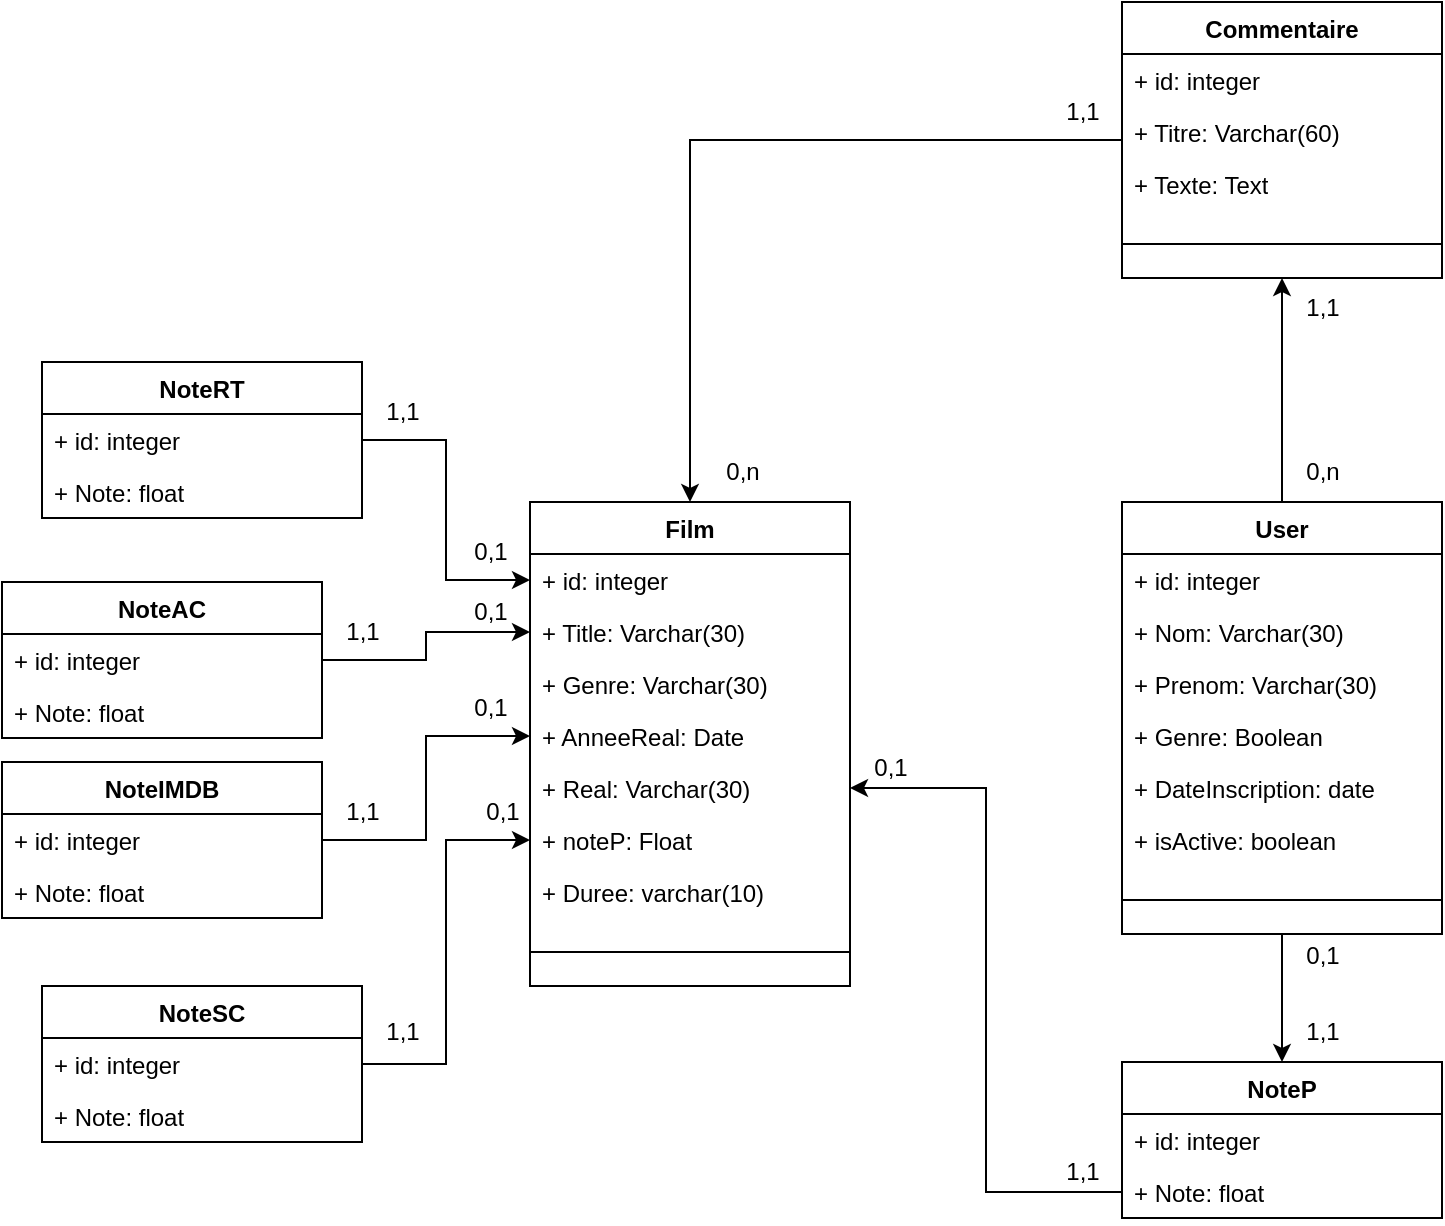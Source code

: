 <mxfile>
    <diagram id="C5RBs43oDa-KdzZeNtuy" name="Page-1">
        <mxGraphModel dx="798" dy="1732" grid="1" gridSize="10" guides="1" tooltips="1" connect="1" arrows="1" fold="1" page="1" pageScale="1" pageWidth="827" pageHeight="1169" math="0" shadow="0">
            <root>
                <mxCell id="WIyWlLk6GJQsqaUBKTNV-0"/>
                <mxCell id="WIyWlLk6GJQsqaUBKTNV-1" parent="WIyWlLk6GJQsqaUBKTNV-0"/>
                <mxCell id="wfhNZ5al2BMCqIGUP_ym-22" value="Film" style="swimlane;fontStyle=1;align=center;verticalAlign=top;childLayout=stackLayout;horizontal=1;startSize=26;horizontalStack=0;resizeParent=1;resizeParentMax=0;resizeLast=0;collapsible=1;marginBottom=0;whiteSpace=wrap;html=1;" parent="WIyWlLk6GJQsqaUBKTNV-1" vertex="1">
                    <mxGeometry x="334" y="60" width="160" height="242" as="geometry"/>
                </mxCell>
                <mxCell id="wfhNZ5al2BMCqIGUP_ym-23" value="+ id: integer&lt;div&gt;&lt;br&gt;&lt;/div&gt;" style="text;strokeColor=none;fillColor=none;align=left;verticalAlign=top;spacingLeft=4;spacingRight=4;overflow=hidden;rotatable=0;points=[[0,0.5],[1,0.5]];portConstraint=eastwest;whiteSpace=wrap;html=1;" parent="wfhNZ5al2BMCqIGUP_ym-22" vertex="1">
                    <mxGeometry y="26" width="160" height="26" as="geometry"/>
                </mxCell>
                <mxCell id="wfhNZ5al2BMCqIGUP_ym-27" value="+ Title: Varchar(30)&lt;div&gt;&lt;br&gt;&lt;/div&gt;" style="text;strokeColor=none;fillColor=none;align=left;verticalAlign=top;spacingLeft=4;spacingRight=4;overflow=hidden;rotatable=0;points=[[0,0.5],[1,0.5]];portConstraint=eastwest;whiteSpace=wrap;html=1;" parent="wfhNZ5al2BMCqIGUP_ym-22" vertex="1">
                    <mxGeometry y="52" width="160" height="26" as="geometry"/>
                </mxCell>
                <mxCell id="wfhNZ5al2BMCqIGUP_ym-28" value="+ Genre: Varchar(30)&lt;div&gt;&lt;br&gt;&lt;/div&gt;" style="text;strokeColor=none;fillColor=none;align=left;verticalAlign=top;spacingLeft=4;spacingRight=4;overflow=hidden;rotatable=0;points=[[0,0.5],[1,0.5]];portConstraint=eastwest;whiteSpace=wrap;html=1;" parent="wfhNZ5al2BMCqIGUP_ym-22" vertex="1">
                    <mxGeometry y="78" width="160" height="26" as="geometry"/>
                </mxCell>
                <mxCell id="wfhNZ5al2BMCqIGUP_ym-29" value="+ AnneeReal: Date&lt;div&gt;&lt;br&gt;&lt;/div&gt;" style="text;strokeColor=none;fillColor=none;align=left;verticalAlign=top;spacingLeft=4;spacingRight=4;overflow=hidden;rotatable=0;points=[[0,0.5],[1,0.5]];portConstraint=eastwest;whiteSpace=wrap;html=1;" parent="wfhNZ5al2BMCqIGUP_ym-22" vertex="1">
                    <mxGeometry y="104" width="160" height="26" as="geometry"/>
                </mxCell>
                <mxCell id="wfhNZ5al2BMCqIGUP_ym-30" value="+ Real: Varchar(30)&lt;div&gt;&lt;br&gt;&lt;/div&gt;" style="text;strokeColor=none;fillColor=none;align=left;verticalAlign=top;spacingLeft=4;spacingRight=4;overflow=hidden;rotatable=0;points=[[0,0.5],[1,0.5]];portConstraint=eastwest;whiteSpace=wrap;html=1;" parent="wfhNZ5al2BMCqIGUP_ym-22" vertex="1">
                    <mxGeometry y="130" width="160" height="26" as="geometry"/>
                </mxCell>
                <mxCell id="wfhNZ5al2BMCqIGUP_ym-31" value="+ noteP: Float" style="text;strokeColor=none;fillColor=none;align=left;verticalAlign=top;spacingLeft=4;spacingRight=4;overflow=hidden;rotatable=0;points=[[0,0.5],[1,0.5]];portConstraint=eastwest;whiteSpace=wrap;html=1;" vertex="1" parent="wfhNZ5al2BMCqIGUP_ym-22">
                    <mxGeometry y="156" width="160" height="26" as="geometry"/>
                </mxCell>
                <mxCell id="1" value="+ Duree: varchar(10)&lt;div&gt;&lt;br&gt;&lt;/div&gt;" style="text;strokeColor=none;fillColor=none;align=left;verticalAlign=top;spacingLeft=4;spacingRight=4;overflow=hidden;rotatable=0;points=[[0,0.5],[1,0.5]];portConstraint=eastwest;whiteSpace=wrap;html=1;" vertex="1" parent="wfhNZ5al2BMCqIGUP_ym-22">
                    <mxGeometry y="182" width="160" height="26" as="geometry"/>
                </mxCell>
                <mxCell id="wfhNZ5al2BMCqIGUP_ym-24" value="" style="line;strokeWidth=1;fillColor=none;align=left;verticalAlign=middle;spacingTop=-1;spacingLeft=3;spacingRight=3;rotatable=0;labelPosition=right;points=[];portConstraint=eastwest;strokeColor=inherit;" parent="wfhNZ5al2BMCqIGUP_ym-22" vertex="1">
                    <mxGeometry y="208" width="160" height="34" as="geometry"/>
                </mxCell>
                <mxCell id="wfhNZ5al2BMCqIGUP_ym-32" value="NoteIMDB" style="swimlane;fontStyle=1;align=center;verticalAlign=top;childLayout=stackLayout;horizontal=1;startSize=26;horizontalStack=0;resizeParent=1;resizeParentMax=0;resizeLast=0;collapsible=1;marginBottom=0;whiteSpace=wrap;html=1;" vertex="1" parent="WIyWlLk6GJQsqaUBKTNV-1">
                    <mxGeometry x="70" y="190" width="160" height="78" as="geometry"/>
                </mxCell>
                <mxCell id="wfhNZ5al2BMCqIGUP_ym-36" value="+ id: integer" style="text;strokeColor=none;fillColor=none;align=left;verticalAlign=top;spacingLeft=4;spacingRight=4;overflow=hidden;rotatable=0;points=[[0,0.5],[1,0.5]];portConstraint=eastwest;whiteSpace=wrap;html=1;" vertex="1" parent="wfhNZ5al2BMCqIGUP_ym-32">
                    <mxGeometry y="26" width="160" height="26" as="geometry"/>
                </mxCell>
                <mxCell id="wfhNZ5al2BMCqIGUP_ym-33" value="+ Note: float" style="text;strokeColor=none;fillColor=none;align=left;verticalAlign=top;spacingLeft=4;spacingRight=4;overflow=hidden;rotatable=0;points=[[0,0.5],[1,0.5]];portConstraint=eastwest;whiteSpace=wrap;html=1;" vertex="1" parent="wfhNZ5al2BMCqIGUP_ym-32">
                    <mxGeometry y="52" width="160" height="26" as="geometry"/>
                </mxCell>
                <mxCell id="wfhNZ5al2BMCqIGUP_ym-37" value="NoteSC" style="swimlane;fontStyle=1;align=center;verticalAlign=top;childLayout=stackLayout;horizontal=1;startSize=26;horizontalStack=0;resizeParent=1;resizeParentMax=0;resizeLast=0;collapsible=1;marginBottom=0;whiteSpace=wrap;html=1;" vertex="1" parent="WIyWlLk6GJQsqaUBKTNV-1">
                    <mxGeometry x="90" y="302" width="160" height="78" as="geometry"/>
                </mxCell>
                <mxCell id="wfhNZ5al2BMCqIGUP_ym-38" value="+ id: integer" style="text;strokeColor=none;fillColor=none;align=left;verticalAlign=top;spacingLeft=4;spacingRight=4;overflow=hidden;rotatable=0;points=[[0,0.5],[1,0.5]];portConstraint=eastwest;whiteSpace=wrap;html=1;" vertex="1" parent="wfhNZ5al2BMCqIGUP_ym-37">
                    <mxGeometry y="26" width="160" height="26" as="geometry"/>
                </mxCell>
                <mxCell id="wfhNZ5al2BMCqIGUP_ym-39" value="+ Note: float" style="text;strokeColor=none;fillColor=none;align=left;verticalAlign=top;spacingLeft=4;spacingRight=4;overflow=hidden;rotatable=0;points=[[0,0.5],[1,0.5]];portConstraint=eastwest;whiteSpace=wrap;html=1;" vertex="1" parent="wfhNZ5al2BMCqIGUP_ym-37">
                    <mxGeometry y="52" width="160" height="26" as="geometry"/>
                </mxCell>
                <mxCell id="wfhNZ5al2BMCqIGUP_ym-40" value="NoteAC" style="swimlane;fontStyle=1;align=center;verticalAlign=top;childLayout=stackLayout;horizontal=1;startSize=26;horizontalStack=0;resizeParent=1;resizeParentMax=0;resizeLast=0;collapsible=1;marginBottom=0;whiteSpace=wrap;html=1;" vertex="1" parent="WIyWlLk6GJQsqaUBKTNV-1">
                    <mxGeometry x="70" y="100" width="160" height="78" as="geometry"/>
                </mxCell>
                <mxCell id="wfhNZ5al2BMCqIGUP_ym-41" value="+ id: integer" style="text;strokeColor=none;fillColor=none;align=left;verticalAlign=top;spacingLeft=4;spacingRight=4;overflow=hidden;rotatable=0;points=[[0,0.5],[1,0.5]];portConstraint=eastwest;whiteSpace=wrap;html=1;" vertex="1" parent="wfhNZ5al2BMCqIGUP_ym-40">
                    <mxGeometry y="26" width="160" height="26" as="geometry"/>
                </mxCell>
                <mxCell id="wfhNZ5al2BMCqIGUP_ym-42" value="+ Note: float" style="text;strokeColor=none;fillColor=none;align=left;verticalAlign=top;spacingLeft=4;spacingRight=4;overflow=hidden;rotatable=0;points=[[0,0.5],[1,0.5]];portConstraint=eastwest;whiteSpace=wrap;html=1;" vertex="1" parent="wfhNZ5al2BMCqIGUP_ym-40">
                    <mxGeometry y="52" width="160" height="26" as="geometry"/>
                </mxCell>
                <mxCell id="wfhNZ5al2BMCqIGUP_ym-43" value="NoteRT" style="swimlane;fontStyle=1;align=center;verticalAlign=top;childLayout=stackLayout;horizontal=1;startSize=26;horizontalStack=0;resizeParent=1;resizeParentMax=0;resizeLast=0;collapsible=1;marginBottom=0;whiteSpace=wrap;html=1;" vertex="1" parent="WIyWlLk6GJQsqaUBKTNV-1">
                    <mxGeometry x="90" y="-10" width="160" height="78" as="geometry"/>
                </mxCell>
                <mxCell id="wfhNZ5al2BMCqIGUP_ym-44" value="+ id: integer" style="text;strokeColor=none;fillColor=none;align=left;verticalAlign=top;spacingLeft=4;spacingRight=4;overflow=hidden;rotatable=0;points=[[0,0.5],[1,0.5]];portConstraint=eastwest;whiteSpace=wrap;html=1;" vertex="1" parent="wfhNZ5al2BMCqIGUP_ym-43">
                    <mxGeometry y="26" width="160" height="26" as="geometry"/>
                </mxCell>
                <mxCell id="wfhNZ5al2BMCqIGUP_ym-45" value="+ Note: float" style="text;strokeColor=none;fillColor=none;align=left;verticalAlign=top;spacingLeft=4;spacingRight=4;overflow=hidden;rotatable=0;points=[[0,0.5],[1,0.5]];portConstraint=eastwest;whiteSpace=wrap;html=1;" vertex="1" parent="wfhNZ5al2BMCqIGUP_ym-43">
                    <mxGeometry y="52" width="160" height="26" as="geometry"/>
                </mxCell>
                <mxCell id="wfhNZ5al2BMCqIGUP_ym-47" style="edgeStyle=orthogonalEdgeStyle;rounded=0;orthogonalLoop=1;jettySize=auto;html=1;exitX=1;exitY=0.5;exitDx=0;exitDy=0;entryX=0;entryY=0.5;entryDx=0;entryDy=0;" edge="1" parent="WIyWlLk6GJQsqaUBKTNV-1" source="wfhNZ5al2BMCqIGUP_ym-44" target="wfhNZ5al2BMCqIGUP_ym-23">
                    <mxGeometry relative="1" as="geometry"/>
                </mxCell>
                <mxCell id="wfhNZ5al2BMCqIGUP_ym-48" style="edgeStyle=orthogonalEdgeStyle;rounded=0;orthogonalLoop=1;jettySize=auto;html=1;exitX=1;exitY=0.5;exitDx=0;exitDy=0;entryX=0;entryY=0.5;entryDx=0;entryDy=0;" edge="1" parent="WIyWlLk6GJQsqaUBKTNV-1" source="wfhNZ5al2BMCqIGUP_ym-41" target="wfhNZ5al2BMCqIGUP_ym-27">
                    <mxGeometry relative="1" as="geometry"/>
                </mxCell>
                <mxCell id="wfhNZ5al2BMCqIGUP_ym-49" style="edgeStyle=orthogonalEdgeStyle;rounded=0;orthogonalLoop=1;jettySize=auto;html=1;exitX=1;exitY=0.5;exitDx=0;exitDy=0;entryX=0;entryY=0.5;entryDx=0;entryDy=0;" edge="1" parent="WIyWlLk6GJQsqaUBKTNV-1" source="wfhNZ5al2BMCqIGUP_ym-36" target="wfhNZ5al2BMCqIGUP_ym-29">
                    <mxGeometry relative="1" as="geometry"/>
                </mxCell>
                <mxCell id="wfhNZ5al2BMCqIGUP_ym-50" style="edgeStyle=orthogonalEdgeStyle;rounded=0;orthogonalLoop=1;jettySize=auto;html=1;exitX=1;exitY=0.5;exitDx=0;exitDy=0;entryX=0;entryY=0.5;entryDx=0;entryDy=0;" edge="1" parent="WIyWlLk6GJQsqaUBKTNV-1" source="wfhNZ5al2BMCqIGUP_ym-38" target="wfhNZ5al2BMCqIGUP_ym-31">
                    <mxGeometry relative="1" as="geometry"/>
                </mxCell>
                <mxCell id="13" style="edgeStyle=none;html=1;exitX=0.5;exitY=1;exitDx=0;exitDy=0;entryX=0.5;entryY=0;entryDx=0;entryDy=0;" edge="1" parent="WIyWlLk6GJQsqaUBKTNV-1" source="wfhNZ5al2BMCqIGUP_ym-51" target="10">
                    <mxGeometry relative="1" as="geometry"/>
                </mxCell>
                <mxCell id="16" style="edgeStyle=orthogonalEdgeStyle;rounded=0;html=1;exitX=0.5;exitY=0;exitDx=0;exitDy=0;entryX=0.5;entryY=1;entryDx=0;entryDy=0;" edge="1" parent="WIyWlLk6GJQsqaUBKTNV-1" source="wfhNZ5al2BMCqIGUP_ym-51" target="2">
                    <mxGeometry relative="1" as="geometry"/>
                </mxCell>
                <mxCell id="wfhNZ5al2BMCqIGUP_ym-51" value="User" style="swimlane;fontStyle=1;align=center;verticalAlign=top;childLayout=stackLayout;horizontal=1;startSize=26;horizontalStack=0;resizeParent=1;resizeParentMax=0;resizeLast=0;collapsible=1;marginBottom=0;whiteSpace=wrap;html=1;" vertex="1" parent="WIyWlLk6GJQsqaUBKTNV-1">
                    <mxGeometry x="630" y="60" width="160" height="216" as="geometry"/>
                </mxCell>
                <mxCell id="wfhNZ5al2BMCqIGUP_ym-52" value="+ id: integer&lt;div&gt;&lt;br&gt;&lt;/div&gt;" style="text;strokeColor=none;fillColor=none;align=left;verticalAlign=top;spacingLeft=4;spacingRight=4;overflow=hidden;rotatable=0;points=[[0,0.5],[1,0.5]];portConstraint=eastwest;whiteSpace=wrap;html=1;" vertex="1" parent="wfhNZ5al2BMCqIGUP_ym-51">
                    <mxGeometry y="26" width="160" height="26" as="geometry"/>
                </mxCell>
                <mxCell id="wfhNZ5al2BMCqIGUP_ym-53" value="+ Nom: Varchar(30)&lt;div&gt;&lt;br&gt;&lt;/div&gt;" style="text;strokeColor=none;fillColor=none;align=left;verticalAlign=top;spacingLeft=4;spacingRight=4;overflow=hidden;rotatable=0;points=[[0,0.5],[1,0.5]];portConstraint=eastwest;whiteSpace=wrap;html=1;" vertex="1" parent="wfhNZ5al2BMCqIGUP_ym-51">
                    <mxGeometry y="52" width="160" height="26" as="geometry"/>
                </mxCell>
                <mxCell id="wfhNZ5al2BMCqIGUP_ym-55" value="+ Prenom: Varchar(30)" style="text;strokeColor=none;fillColor=none;align=left;verticalAlign=top;spacingLeft=4;spacingRight=4;overflow=hidden;rotatable=0;points=[[0,0.5],[1,0.5]];portConstraint=eastwest;whiteSpace=wrap;html=1;" vertex="1" parent="wfhNZ5al2BMCqIGUP_ym-51">
                    <mxGeometry y="78" width="160" height="26" as="geometry"/>
                </mxCell>
                <mxCell id="wfhNZ5al2BMCqIGUP_ym-54" value="+ Genre: Boolean" style="text;strokeColor=none;fillColor=none;align=left;verticalAlign=top;spacingLeft=4;spacingRight=4;overflow=hidden;rotatable=0;points=[[0,0.5],[1,0.5]];portConstraint=eastwest;whiteSpace=wrap;html=1;" vertex="1" parent="wfhNZ5al2BMCqIGUP_ym-51">
                    <mxGeometry y="104" width="160" height="26" as="geometry"/>
                </mxCell>
                <mxCell id="wfhNZ5al2BMCqIGUP_ym-56" value="+ DateInscription: date&lt;div&gt;&lt;br&gt;&lt;/div&gt;" style="text;strokeColor=none;fillColor=none;align=left;verticalAlign=top;spacingLeft=4;spacingRight=4;overflow=hidden;rotatable=0;points=[[0,0.5],[1,0.5]];portConstraint=eastwest;whiteSpace=wrap;html=1;" vertex="1" parent="wfhNZ5al2BMCqIGUP_ym-51">
                    <mxGeometry y="130" width="160" height="26" as="geometry"/>
                </mxCell>
                <mxCell id="wfhNZ5al2BMCqIGUP_ym-57" value="+ isActive: boolean" style="text;strokeColor=none;fillColor=none;align=left;verticalAlign=top;spacingLeft=4;spacingRight=4;overflow=hidden;rotatable=0;points=[[0,0.5],[1,0.5]];portConstraint=eastwest;whiteSpace=wrap;html=1;" vertex="1" parent="wfhNZ5al2BMCqIGUP_ym-51">
                    <mxGeometry y="156" width="160" height="26" as="geometry"/>
                </mxCell>
                <mxCell id="wfhNZ5al2BMCqIGUP_ym-58" value="" style="line;strokeWidth=1;fillColor=none;align=left;verticalAlign=middle;spacingTop=-1;spacingLeft=3;spacingRight=3;rotatable=0;labelPosition=right;points=[];portConstraint=eastwest;strokeColor=inherit;" vertex="1" parent="wfhNZ5al2BMCqIGUP_ym-51">
                    <mxGeometry y="182" width="160" height="34" as="geometry"/>
                </mxCell>
                <mxCell id="17" style="edgeStyle=orthogonalEdgeStyle;rounded=0;html=1;" edge="1" parent="WIyWlLk6GJQsqaUBKTNV-1" source="2" target="wfhNZ5al2BMCqIGUP_ym-22">
                    <mxGeometry relative="1" as="geometry"/>
                </mxCell>
                <mxCell id="2" value="Commentaire" style="swimlane;fontStyle=1;align=center;verticalAlign=top;childLayout=stackLayout;horizontal=1;startSize=26;horizontalStack=0;resizeParent=1;resizeParentMax=0;resizeLast=0;collapsible=1;marginBottom=0;whiteSpace=wrap;html=1;" vertex="1" parent="WIyWlLk6GJQsqaUBKTNV-1">
                    <mxGeometry x="630" y="-190" width="160" height="138" as="geometry"/>
                </mxCell>
                <mxCell id="3" value="+ id: integer&lt;div&gt;&lt;br&gt;&lt;/div&gt;" style="text;strokeColor=none;fillColor=none;align=left;verticalAlign=top;spacingLeft=4;spacingRight=4;overflow=hidden;rotatable=0;points=[[0,0.5],[1,0.5]];portConstraint=eastwest;whiteSpace=wrap;html=1;" vertex="1" parent="2">
                    <mxGeometry y="26" width="160" height="26" as="geometry"/>
                </mxCell>
                <mxCell id="4" value="+ Titre: Varchar(60)&lt;div&gt;&lt;br&gt;&lt;/div&gt;" style="text;strokeColor=none;fillColor=none;align=left;verticalAlign=top;spacingLeft=4;spacingRight=4;overflow=hidden;rotatable=0;points=[[0,0.5],[1,0.5]];portConstraint=eastwest;whiteSpace=wrap;html=1;" vertex="1" parent="2">
                    <mxGeometry y="52" width="160" height="26" as="geometry"/>
                </mxCell>
                <mxCell id="5" value="+ Texte: Text" style="text;strokeColor=none;fillColor=none;align=left;verticalAlign=top;spacingLeft=4;spacingRight=4;overflow=hidden;rotatable=0;points=[[0,0.5],[1,0.5]];portConstraint=eastwest;whiteSpace=wrap;html=1;" vertex="1" parent="2">
                    <mxGeometry y="78" width="160" height="26" as="geometry"/>
                </mxCell>
                <mxCell id="9" value="" style="line;strokeWidth=1;fillColor=none;align=left;verticalAlign=middle;spacingTop=-1;spacingLeft=3;spacingRight=3;rotatable=0;labelPosition=right;points=[];portConstraint=eastwest;strokeColor=inherit;" vertex="1" parent="2">
                    <mxGeometry y="104" width="160" height="34" as="geometry"/>
                </mxCell>
                <mxCell id="10" value="NoteP" style="swimlane;fontStyle=1;align=center;verticalAlign=top;childLayout=stackLayout;horizontal=1;startSize=26;horizontalStack=0;resizeParent=1;resizeParentMax=0;resizeLast=0;collapsible=1;marginBottom=0;whiteSpace=wrap;html=1;" vertex="1" parent="WIyWlLk6GJQsqaUBKTNV-1">
                    <mxGeometry x="630" y="340" width="160" height="78" as="geometry"/>
                </mxCell>
                <mxCell id="11" value="+ id: integer" style="text;strokeColor=none;fillColor=none;align=left;verticalAlign=top;spacingLeft=4;spacingRight=4;overflow=hidden;rotatable=0;points=[[0,0.5],[1,0.5]];portConstraint=eastwest;whiteSpace=wrap;html=1;" vertex="1" parent="10">
                    <mxGeometry y="26" width="160" height="26" as="geometry"/>
                </mxCell>
                <mxCell id="12" value="+ Note: float" style="text;strokeColor=none;fillColor=none;align=left;verticalAlign=top;spacingLeft=4;spacingRight=4;overflow=hidden;rotatable=0;points=[[0,0.5],[1,0.5]];portConstraint=eastwest;whiteSpace=wrap;html=1;" vertex="1" parent="10">
                    <mxGeometry y="52" width="160" height="26" as="geometry"/>
                </mxCell>
                <mxCell id="14" style="edgeStyle=orthogonalEdgeStyle;html=1;exitX=0;exitY=0.5;exitDx=0;exitDy=0;entryX=1;entryY=0.5;entryDx=0;entryDy=0;rounded=0;" edge="1" parent="WIyWlLk6GJQsqaUBKTNV-1" source="12" target="wfhNZ5al2BMCqIGUP_ym-30">
                    <mxGeometry relative="1" as="geometry"/>
                </mxCell>
                <mxCell id="18" value="0,n" style="text;html=1;align=center;verticalAlign=middle;resizable=0;points=[];autosize=1;strokeColor=none;fillColor=none;" vertex="1" parent="WIyWlLk6GJQsqaUBKTNV-1">
                    <mxGeometry x="710" y="30" width="40" height="30" as="geometry"/>
                </mxCell>
                <mxCell id="19" value="0,1" style="text;html=1;align=center;verticalAlign=middle;resizable=0;points=[];autosize=1;strokeColor=none;fillColor=none;" vertex="1" parent="WIyWlLk6GJQsqaUBKTNV-1">
                    <mxGeometry x="294" y="148" width="40" height="30" as="geometry"/>
                </mxCell>
                <mxCell id="20" value="0,1" style="text;html=1;align=center;verticalAlign=middle;resizable=0;points=[];autosize=1;strokeColor=none;fillColor=none;" vertex="1" parent="WIyWlLk6GJQsqaUBKTNV-1">
                    <mxGeometry x="294" y="70" width="40" height="30" as="geometry"/>
                </mxCell>
                <mxCell id="21" value="0,1" style="text;html=1;align=center;verticalAlign=middle;resizable=0;points=[];autosize=1;strokeColor=none;fillColor=none;" vertex="1" parent="WIyWlLk6GJQsqaUBKTNV-1">
                    <mxGeometry x="294" y="100" width="40" height="30" as="geometry"/>
                </mxCell>
                <mxCell id="22" value="0,1" style="text;html=1;align=center;verticalAlign=middle;resizable=0;points=[];autosize=1;strokeColor=none;fillColor=none;" vertex="1" parent="WIyWlLk6GJQsqaUBKTNV-1">
                    <mxGeometry x="300" y="200" width="40" height="30" as="geometry"/>
                </mxCell>
                <mxCell id="23" value="1,1" style="text;html=1;align=center;verticalAlign=middle;resizable=0;points=[];autosize=1;strokeColor=none;fillColor=none;" vertex="1" parent="WIyWlLk6GJQsqaUBKTNV-1">
                    <mxGeometry x="590" y="-150" width="40" height="30" as="geometry"/>
                </mxCell>
                <mxCell id="26" value="0,n" style="text;html=1;align=center;verticalAlign=middle;resizable=0;points=[];autosize=1;strokeColor=none;fillColor=none;" vertex="1" parent="WIyWlLk6GJQsqaUBKTNV-1">
                    <mxGeometry x="420" y="30" width="40" height="30" as="geometry"/>
                </mxCell>
                <mxCell id="27" value="1,1" style="text;html=1;align=center;verticalAlign=middle;resizable=0;points=[];autosize=1;strokeColor=none;fillColor=none;" vertex="1" parent="WIyWlLk6GJQsqaUBKTNV-1">
                    <mxGeometry x="710" y="-52" width="40" height="30" as="geometry"/>
                </mxCell>
                <mxCell id="28" value="0,1" style="text;html=1;align=center;verticalAlign=middle;resizable=0;points=[];autosize=1;strokeColor=none;fillColor=none;" vertex="1" parent="WIyWlLk6GJQsqaUBKTNV-1">
                    <mxGeometry x="710" y="272" width="40" height="30" as="geometry"/>
                </mxCell>
                <mxCell id="29" value="1,1" style="text;html=1;align=center;verticalAlign=middle;resizable=0;points=[];autosize=1;strokeColor=none;fillColor=none;" vertex="1" parent="WIyWlLk6GJQsqaUBKTNV-1">
                    <mxGeometry x="710" y="310" width="40" height="30" as="geometry"/>
                </mxCell>
                <mxCell id="30" value="1,1" style="text;html=1;align=center;verticalAlign=middle;resizable=0;points=[];autosize=1;strokeColor=none;fillColor=none;" vertex="1" parent="WIyWlLk6GJQsqaUBKTNV-1">
                    <mxGeometry x="590" y="380" width="40" height="30" as="geometry"/>
                </mxCell>
                <mxCell id="31" value="0,1" style="text;html=1;align=center;verticalAlign=middle;resizable=0;points=[];autosize=1;strokeColor=none;fillColor=none;" vertex="1" parent="WIyWlLk6GJQsqaUBKTNV-1">
                    <mxGeometry x="494" y="178" width="40" height="30" as="geometry"/>
                </mxCell>
                <mxCell id="33" value="1,1" style="text;html=1;align=center;verticalAlign=middle;resizable=0;points=[];autosize=1;strokeColor=none;fillColor=none;" vertex="1" parent="WIyWlLk6GJQsqaUBKTNV-1">
                    <mxGeometry x="250" y="310" width="40" height="30" as="geometry"/>
                </mxCell>
                <mxCell id="34" value="1,1" style="text;html=1;align=center;verticalAlign=middle;resizable=0;points=[];autosize=1;strokeColor=none;fillColor=none;" vertex="1" parent="WIyWlLk6GJQsqaUBKTNV-1">
                    <mxGeometry x="230" y="200" width="40" height="30" as="geometry"/>
                </mxCell>
                <mxCell id="35" value="1,1" style="text;html=1;align=center;verticalAlign=middle;resizable=0;points=[];autosize=1;strokeColor=none;fillColor=none;" vertex="1" parent="WIyWlLk6GJQsqaUBKTNV-1">
                    <mxGeometry x="230" y="110" width="40" height="30" as="geometry"/>
                </mxCell>
                <mxCell id="36" value="1,1" style="text;html=1;align=center;verticalAlign=middle;resizable=0;points=[];autosize=1;strokeColor=none;fillColor=none;" vertex="1" parent="WIyWlLk6GJQsqaUBKTNV-1">
                    <mxGeometry x="250" width="40" height="30" as="geometry"/>
                </mxCell>
            </root>
        </mxGraphModel>
    </diagram>
</mxfile>